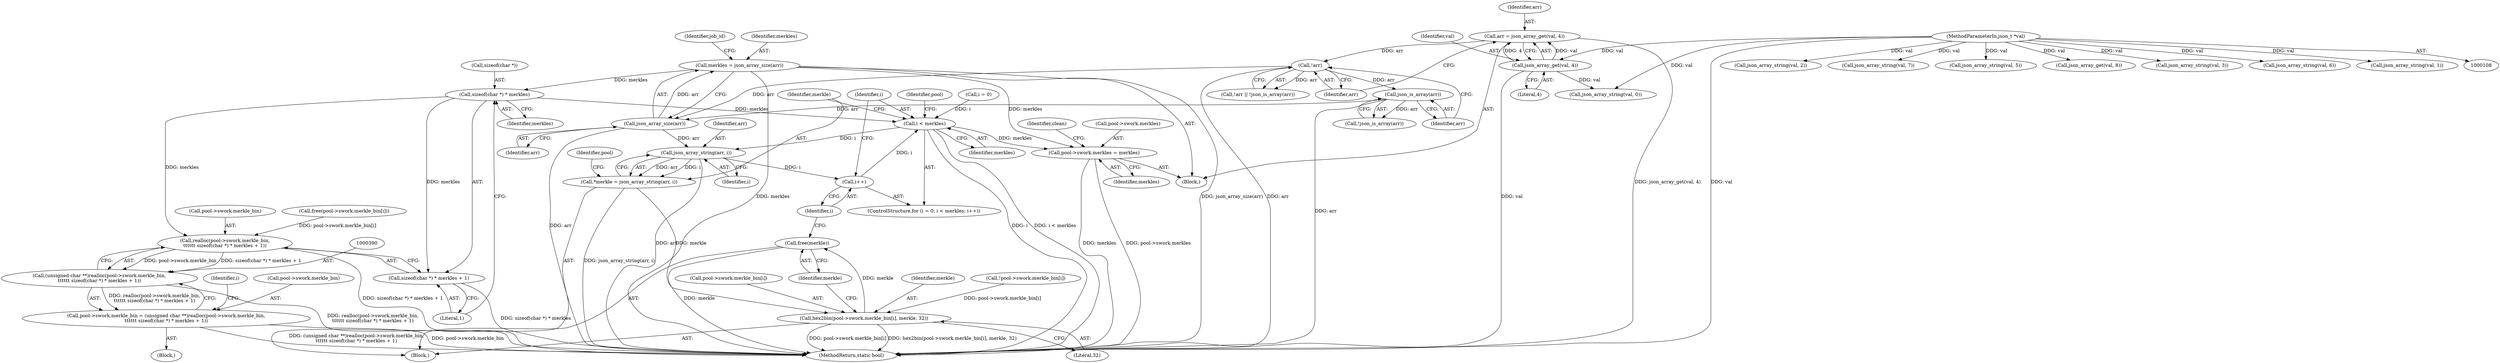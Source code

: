 digraph "0_sgminer_910c36089940e81fb85c65b8e63dcd2fac71470c@API" {
"1000398" [label="(Call,sizeof(char *) * merkles)"];
"1000146" [label="(Call,merkles = json_array_size(arr))"];
"1000148" [label="(Call,json_array_size(arr))"];
"1000140" [label="(Call,!arr)"];
"1000133" [label="(Call,arr = json_array_get(val, 4))"];
"1000135" [label="(Call,json_array_get(val, 4))"];
"1000110" [label="(MethodParameterIn,json_t *val)"];
"1000143" [label="(Call,json_is_array(arr))"];
"1000391" [label="(Call,realloc(pool->swork.merkle_bin,\n\t\t\t\t\t\t sizeof(char *) * merkles + 1))"];
"1000389" [label="(Call,(unsigned char **)realloc(pool->swork.merkle_bin,\n\t\t\t\t\t\t sizeof(char *) * merkles + 1))"];
"1000383" [label="(Call,pool->swork.merkle_bin = (unsigned char **)realloc(pool->swork.merkle_bin,\n\t\t\t\t\t\t sizeof(char *) * merkles + 1))"];
"1000397" [label="(Call,sizeof(char *) * merkles + 1)"];
"1000407" [label="(Call,i < merkles)"];
"1000416" [label="(Call,json_array_string(arr, i))"];
"1000410" [label="(Call,i++)"];
"1000414" [label="(Call,*merkle = json_array_string(arr, i))"];
"1000444" [label="(Call,hex2bin(pool->swork.merkle_bin[i], merkle, 32))"];
"1000454" [label="(Call,free(merkle))"];
"1000456" [label="(Call,pool->swork.merkles = merkles)"];
"1000414" [label="(Call,*merkle = json_array_string(arr, i))"];
"1000418" [label="(Identifier,i)"];
"1000140" [label="(Call,!arr)"];
"1000392" [label="(Call,pool->swork.merkle_bin)"];
"1000409" [label="(Identifier,merkles)"];
"1000410" [label="(Call,i++)"];
"1000768" [label="(MethodReturn,static bool)"];
"1000162" [label="(Call,json_array_string(val, 2))"];
"1000372" [label="(Call,free(pool->swork.merkle_bin[i]))"];
"1000182" [label="(Call,json_array_string(val, 7))"];
"1000151" [label="(Identifier,job_id)"];
"1000402" [label="(Literal,1)"];
"1000148" [label="(Call,json_array_size(arr))"];
"1000139" [label="(Call,!arr || !json_is_array(arr))"];
"1000172" [label="(Call,json_array_string(val, 5))"];
"1000382" [label="(Block,)"];
"1000407" [label="(Call,i < merkles)"];
"1000403" [label="(ControlStructure,for (i = 0; i < merkles; i++))"];
"1000412" [label="(Block,)"];
"1000444" [label="(Call,hex2bin(pool->swork.merkle_bin[i], merkle, 32))"];
"1000464" [label="(Identifier,clean)"];
"1000143" [label="(Call,json_is_array(arr))"];
"1000401" [label="(Identifier,merkles)"];
"1000398" [label="(Call,sizeof(char *) * merkles)"];
"1000149" [label="(Identifier,arr)"];
"1000152" [label="(Call,json_array_string(val, 0))"];
"1000455" [label="(Identifier,merkle)"];
"1000456" [label="(Call,pool->swork.merkles = merkles)"];
"1000416" [label="(Call,json_array_string(arr, i))"];
"1000188" [label="(Call,json_array_get(val, 8))"];
"1000408" [label="(Identifier,i)"];
"1000397" [label="(Call,sizeof(char *) * merkles + 1)"];
"1000453" [label="(Literal,32)"];
"1000452" [label="(Identifier,merkle)"];
"1000134" [label="(Identifier,arr)"];
"1000135" [label="(Call,json_array_get(val, 4))"];
"1000141" [label="(Identifier,arr)"];
"1000136" [label="(Identifier,val)"];
"1000405" [label="(Identifier,i)"];
"1000411" [label="(Identifier,i)"];
"1000137" [label="(Literal,4)"];
"1000423" [label="(Identifier,pool)"];
"1000389" [label="(Call,(unsigned char **)realloc(pool->swork.merkle_bin,\n\t\t\t\t\t\t sizeof(char *) * merkles + 1))"];
"1000433" [label="(Call,!pool->swork.merkle_bin[i])"];
"1000167" [label="(Call,json_array_string(val, 3))"];
"1000459" [label="(Identifier,pool)"];
"1000445" [label="(Call,pool->swork.merkle_bin[i])"];
"1000391" [label="(Call,realloc(pool->swork.merkle_bin,\n\t\t\t\t\t\t sizeof(char *) * merkles + 1))"];
"1000177" [label="(Call,json_array_string(val, 6))"];
"1000462" [label="(Identifier,merkles)"];
"1000157" [label="(Call,json_array_string(val, 1))"];
"1000415" [label="(Identifier,merkle)"];
"1000142" [label="(Call,!json_is_array(arr))"];
"1000133" [label="(Call,arr = json_array_get(val, 4))"];
"1000383" [label="(Call,pool->swork.merkle_bin = (unsigned char **)realloc(pool->swork.merkle_bin,\n\t\t\t\t\t\t sizeof(char *) * merkles + 1))"];
"1000457" [label="(Call,pool->swork.merkles)"];
"1000111" [label="(Block,)"];
"1000110" [label="(MethodParameterIn,json_t *val)"];
"1000144" [label="(Identifier,arr)"];
"1000454" [label="(Call,free(merkle))"];
"1000384" [label="(Call,pool->swork.merkle_bin)"];
"1000417" [label="(Identifier,arr)"];
"1000404" [label="(Call,i = 0)"];
"1000146" [label="(Call,merkles = json_array_size(arr))"];
"1000399" [label="(Call,sizeof(char *))"];
"1000147" [label="(Identifier,merkles)"];
"1000398" -> "1000397"  [label="AST: "];
"1000398" -> "1000401"  [label="CFG: "];
"1000399" -> "1000398"  [label="AST: "];
"1000401" -> "1000398"  [label="AST: "];
"1000402" -> "1000398"  [label="CFG: "];
"1000398" -> "1000391"  [label="DDG: merkles"];
"1000398" -> "1000397"  [label="DDG: merkles"];
"1000146" -> "1000398"  [label="DDG: merkles"];
"1000398" -> "1000407"  [label="DDG: merkles"];
"1000146" -> "1000111"  [label="AST: "];
"1000146" -> "1000148"  [label="CFG: "];
"1000147" -> "1000146"  [label="AST: "];
"1000148" -> "1000146"  [label="AST: "];
"1000151" -> "1000146"  [label="CFG: "];
"1000146" -> "1000768"  [label="DDG: json_array_size(arr)"];
"1000146" -> "1000768"  [label="DDG: merkles"];
"1000148" -> "1000146"  [label="DDG: arr"];
"1000146" -> "1000456"  [label="DDG: merkles"];
"1000148" -> "1000149"  [label="CFG: "];
"1000149" -> "1000148"  [label="AST: "];
"1000148" -> "1000768"  [label="DDG: arr"];
"1000140" -> "1000148"  [label="DDG: arr"];
"1000143" -> "1000148"  [label="DDG: arr"];
"1000148" -> "1000416"  [label="DDG: arr"];
"1000140" -> "1000139"  [label="AST: "];
"1000140" -> "1000141"  [label="CFG: "];
"1000141" -> "1000140"  [label="AST: "];
"1000144" -> "1000140"  [label="CFG: "];
"1000139" -> "1000140"  [label="CFG: "];
"1000140" -> "1000768"  [label="DDG: arr"];
"1000140" -> "1000139"  [label="DDG: arr"];
"1000133" -> "1000140"  [label="DDG: arr"];
"1000140" -> "1000143"  [label="DDG: arr"];
"1000133" -> "1000111"  [label="AST: "];
"1000133" -> "1000135"  [label="CFG: "];
"1000134" -> "1000133"  [label="AST: "];
"1000135" -> "1000133"  [label="AST: "];
"1000141" -> "1000133"  [label="CFG: "];
"1000133" -> "1000768"  [label="DDG: json_array_get(val, 4)"];
"1000135" -> "1000133"  [label="DDG: val"];
"1000135" -> "1000133"  [label="DDG: 4"];
"1000135" -> "1000137"  [label="CFG: "];
"1000136" -> "1000135"  [label="AST: "];
"1000137" -> "1000135"  [label="AST: "];
"1000135" -> "1000768"  [label="DDG: val"];
"1000110" -> "1000135"  [label="DDG: val"];
"1000135" -> "1000152"  [label="DDG: val"];
"1000110" -> "1000108"  [label="AST: "];
"1000110" -> "1000768"  [label="DDG: val"];
"1000110" -> "1000152"  [label="DDG: val"];
"1000110" -> "1000157"  [label="DDG: val"];
"1000110" -> "1000162"  [label="DDG: val"];
"1000110" -> "1000167"  [label="DDG: val"];
"1000110" -> "1000172"  [label="DDG: val"];
"1000110" -> "1000177"  [label="DDG: val"];
"1000110" -> "1000182"  [label="DDG: val"];
"1000110" -> "1000188"  [label="DDG: val"];
"1000143" -> "1000142"  [label="AST: "];
"1000143" -> "1000144"  [label="CFG: "];
"1000144" -> "1000143"  [label="AST: "];
"1000142" -> "1000143"  [label="CFG: "];
"1000143" -> "1000768"  [label="DDG: arr"];
"1000143" -> "1000142"  [label="DDG: arr"];
"1000391" -> "1000389"  [label="AST: "];
"1000391" -> "1000397"  [label="CFG: "];
"1000392" -> "1000391"  [label="AST: "];
"1000397" -> "1000391"  [label="AST: "];
"1000389" -> "1000391"  [label="CFG: "];
"1000391" -> "1000768"  [label="DDG: sizeof(char *) * merkles + 1"];
"1000391" -> "1000389"  [label="DDG: pool->swork.merkle_bin"];
"1000391" -> "1000389"  [label="DDG: sizeof(char *) * merkles + 1"];
"1000372" -> "1000391"  [label="DDG: pool->swork.merkle_bin[i]"];
"1000389" -> "1000383"  [label="AST: "];
"1000390" -> "1000389"  [label="AST: "];
"1000383" -> "1000389"  [label="CFG: "];
"1000389" -> "1000768"  [label="DDG: realloc(pool->swork.merkle_bin,\n\t\t\t\t\t\t sizeof(char *) * merkles + 1)"];
"1000389" -> "1000383"  [label="DDG: realloc(pool->swork.merkle_bin,\n\t\t\t\t\t\t sizeof(char *) * merkles + 1)"];
"1000383" -> "1000382"  [label="AST: "];
"1000384" -> "1000383"  [label="AST: "];
"1000405" -> "1000383"  [label="CFG: "];
"1000383" -> "1000768"  [label="DDG: (unsigned char **)realloc(pool->swork.merkle_bin,\n\t\t\t\t\t\t sizeof(char *) * merkles + 1)"];
"1000383" -> "1000768"  [label="DDG: pool->swork.merkle_bin"];
"1000397" -> "1000402"  [label="CFG: "];
"1000402" -> "1000397"  [label="AST: "];
"1000397" -> "1000768"  [label="DDG: sizeof(char *) * merkles"];
"1000407" -> "1000403"  [label="AST: "];
"1000407" -> "1000409"  [label="CFG: "];
"1000408" -> "1000407"  [label="AST: "];
"1000409" -> "1000407"  [label="AST: "];
"1000415" -> "1000407"  [label="CFG: "];
"1000459" -> "1000407"  [label="CFG: "];
"1000407" -> "1000768"  [label="DDG: i < merkles"];
"1000407" -> "1000768"  [label="DDG: i"];
"1000404" -> "1000407"  [label="DDG: i"];
"1000410" -> "1000407"  [label="DDG: i"];
"1000407" -> "1000416"  [label="DDG: i"];
"1000407" -> "1000456"  [label="DDG: merkles"];
"1000416" -> "1000414"  [label="AST: "];
"1000416" -> "1000418"  [label="CFG: "];
"1000417" -> "1000416"  [label="AST: "];
"1000418" -> "1000416"  [label="AST: "];
"1000414" -> "1000416"  [label="CFG: "];
"1000416" -> "1000768"  [label="DDG: arr"];
"1000416" -> "1000410"  [label="DDG: i"];
"1000416" -> "1000414"  [label="DDG: arr"];
"1000416" -> "1000414"  [label="DDG: i"];
"1000410" -> "1000403"  [label="AST: "];
"1000410" -> "1000411"  [label="CFG: "];
"1000411" -> "1000410"  [label="AST: "];
"1000408" -> "1000410"  [label="CFG: "];
"1000414" -> "1000412"  [label="AST: "];
"1000415" -> "1000414"  [label="AST: "];
"1000423" -> "1000414"  [label="CFG: "];
"1000414" -> "1000768"  [label="DDG: json_array_string(arr, i)"];
"1000414" -> "1000444"  [label="DDG: merkle"];
"1000444" -> "1000412"  [label="AST: "];
"1000444" -> "1000453"  [label="CFG: "];
"1000445" -> "1000444"  [label="AST: "];
"1000452" -> "1000444"  [label="AST: "];
"1000453" -> "1000444"  [label="AST: "];
"1000455" -> "1000444"  [label="CFG: "];
"1000444" -> "1000768"  [label="DDG: pool->swork.merkle_bin[i]"];
"1000444" -> "1000768"  [label="DDG: hex2bin(pool->swork.merkle_bin[i], merkle, 32)"];
"1000433" -> "1000444"  [label="DDG: pool->swork.merkle_bin[i]"];
"1000444" -> "1000454"  [label="DDG: merkle"];
"1000454" -> "1000412"  [label="AST: "];
"1000454" -> "1000455"  [label="CFG: "];
"1000455" -> "1000454"  [label="AST: "];
"1000411" -> "1000454"  [label="CFG: "];
"1000454" -> "1000768"  [label="DDG: merkle"];
"1000456" -> "1000111"  [label="AST: "];
"1000456" -> "1000462"  [label="CFG: "];
"1000457" -> "1000456"  [label="AST: "];
"1000462" -> "1000456"  [label="AST: "];
"1000464" -> "1000456"  [label="CFG: "];
"1000456" -> "1000768"  [label="DDG: pool->swork.merkles"];
"1000456" -> "1000768"  [label="DDG: merkles"];
}
